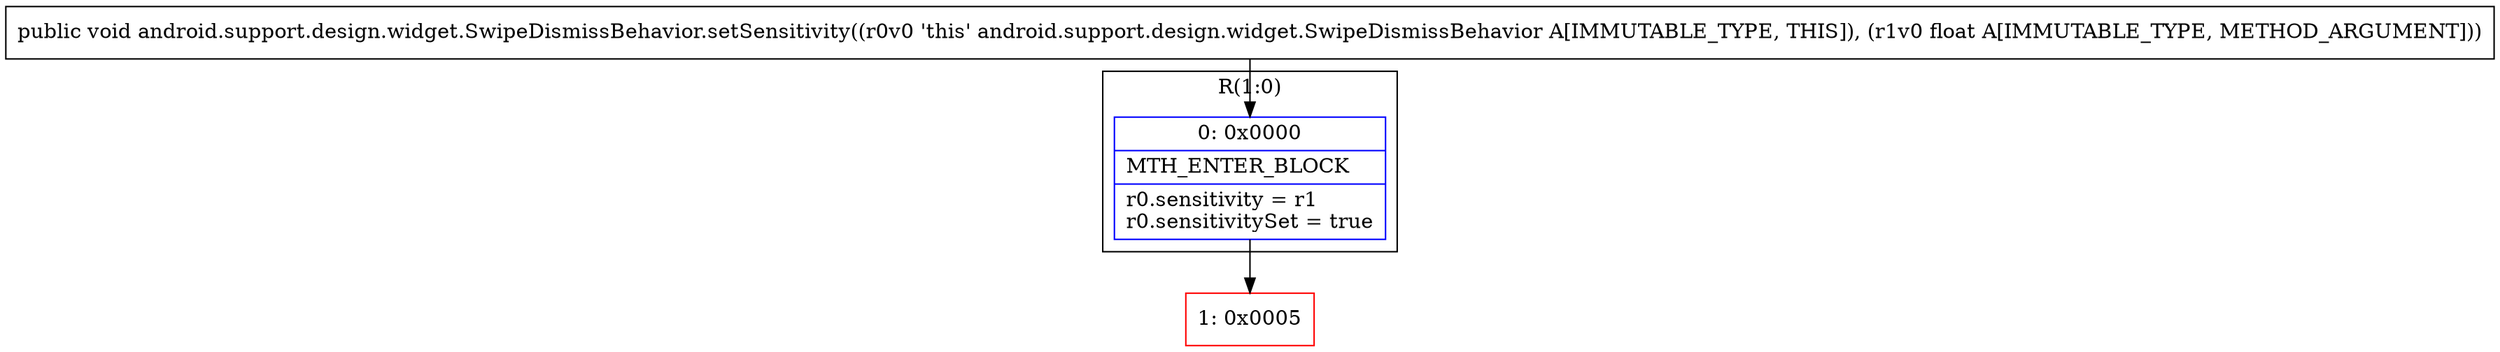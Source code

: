 digraph "CFG forandroid.support.design.widget.SwipeDismissBehavior.setSensitivity(F)V" {
subgraph cluster_Region_276931222 {
label = "R(1:0)";
node [shape=record,color=blue];
Node_0 [shape=record,label="{0\:\ 0x0000|MTH_ENTER_BLOCK\l|r0.sensitivity = r1\lr0.sensitivitySet = true\l}"];
}
Node_1 [shape=record,color=red,label="{1\:\ 0x0005}"];
MethodNode[shape=record,label="{public void android.support.design.widget.SwipeDismissBehavior.setSensitivity((r0v0 'this' android.support.design.widget.SwipeDismissBehavior A[IMMUTABLE_TYPE, THIS]), (r1v0 float A[IMMUTABLE_TYPE, METHOD_ARGUMENT])) }"];
MethodNode -> Node_0;
Node_0 -> Node_1;
}

